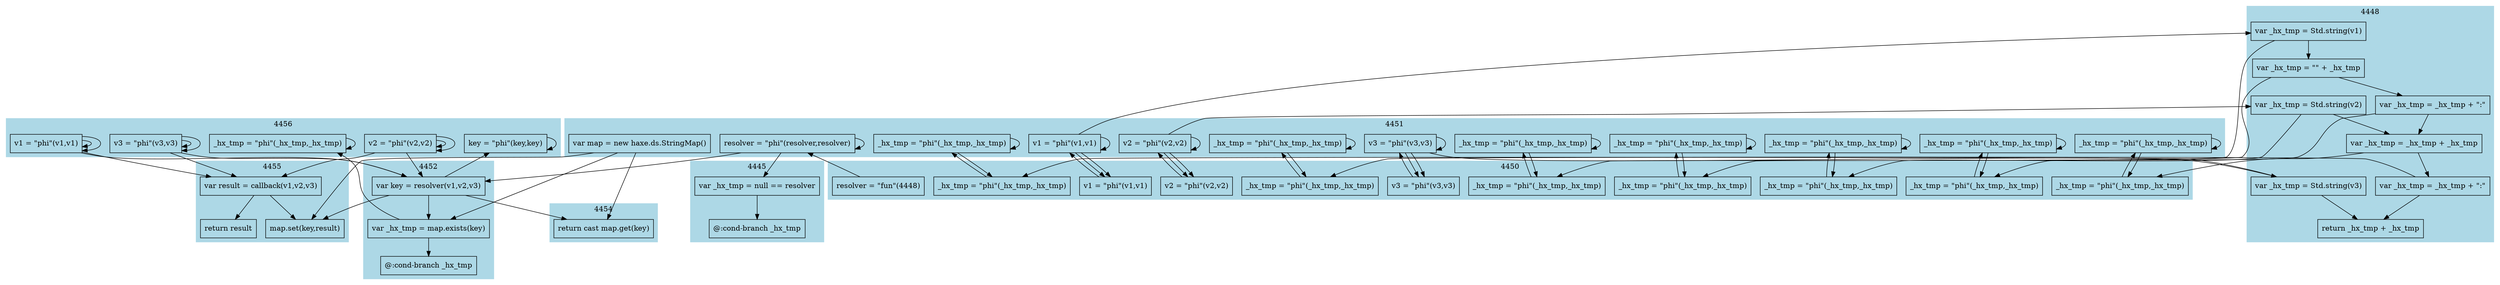 digraph graphname {
e4451_true_0 -> e4451_true_0;
e4451_true_0 -> e4445_false_0;
e4451_true_1 -> e4450_true_0;
e4451_true_1 -> e4448_false_0;
e4451_true_1 -> e4450_true_0;
e4451_true_1 -> e4451_true_1;
e4451_true_2 -> e4450_true_1;
e4451_true_2 -> e4448_false_3;
e4451_true_2 -> e4450_true_1;
e4451_true_2 -> e4451_true_2;
e4451_true_3 -> e4450_true_2;
e4451_true_3 -> e4448_false_6;
e4451_true_3 -> e4450_true_2;
e4451_true_3 -> e4451_true_3;
e4451_true_4 -> e4450_true_3;
e4451_true_4 -> e4451_true_4;
e4451_true_5 -> e4450_true_4;
e4451_true_5 -> e4451_true_5;
e4451_true_6 -> e4450_true_5;
e4451_true_6 -> e4451_true_6;
e4451_true_7 -> e4450_true_6;
e4451_true_7 -> e4451_true_7;
e4451_true_8 -> e4450_true_7;
e4451_true_8 -> e4451_true_8;
e4451_true_9 -> e4450_true_8;
e4451_true_9 -> e4451_true_9;
e4451_true_10 -> e4450_true_9;
e4451_true_10 -> e4451_true_10;
e4456_true_0 -> e4455_false_0;
e4456_true_0 -> e4456_true_0;
e4456_true_0 -> e4452_false_0;
e4456_true_0 -> e4456_true_0;
e4456_true_1 -> e4455_false_0;
e4456_true_1 -> e4456_true_1;
e4456_true_1 -> e4452_false_0;
e4456_true_1 -> e4456_true_1;
e4456_true_2 -> e4455_false_0;
e4456_true_2 -> e4456_true_2;
e4456_true_2 -> e4452_false_0;
e4456_true_2 -> e4456_true_2;
e4456_true_3 -> e4456_true_3;
e4456_true_4 -> e4456_true_4;
e4445_false_0 -> e4445_false_1;
e4448_false_0 -> e4450_true_3;
e4448_false_0 -> e4448_false_1;
e4448_false_1 -> e4450_true_4;
e4448_false_1 -> e4448_false_2;
e4448_false_2 -> e4450_true_5;
e4448_false_2 -> e4448_false_4;
e4448_false_3 -> e4450_true_6;
e4448_false_3 -> e4448_false_4;
e4448_false_4 -> e4450_true_7;
e4448_false_4 -> e4448_false_5;
e4448_false_5 -> e4450_true_8;
e4448_false_5 -> e4448_false_7;
e4448_false_6 -> e4450_true_9;
e4448_false_6 -> e4448_false_7;
e4450_true_0 -> e4451_true_1;
e4450_true_1 -> e4451_true_2;
e4450_true_2 -> e4451_true_3;
e4450_true_3 -> e4451_true_4;
e4450_true_4 -> e4451_true_5;
e4450_true_5 -> e4451_true_6;
e4450_true_6 -> e4451_true_7;
e4450_true_7 -> e4451_true_8;
e4450_true_8 -> e4451_true_9;
e4450_true_9 -> e4451_true_10;
e4450_false_0 -> e4451_true_0;
e4451_true_0 -> e4452_false_0;
e4451_false_0 -> e4455_false_1;
e4451_false_0 -> e4454_false_0;
e4451_false_0 -> e4452_false_1;
e4452_false_0 -> e4455_false_1;
e4452_false_0 -> e4456_true_3;
e4452_false_0 -> e4454_false_0;
e4452_false_0 -> e4452_false_1;
e4452_false_1 -> e4456_true_4;
e4452_false_1 -> e4452_false_2;
e4455_false_0 -> e4455_false_2;
e4455_false_0 -> e4455_false_1;
subgraph cluster_4456 {
label=4456;
style=filled;
color=lightblue;
e4456_true_4[shape=box,label="_hx_tmp = \"phi\"(_hx_tmp,_hx_tmp)"];
e4456_true_3[shape=box,label="key = \"phi\"(key,key)"];
e4456_true_2[shape=box,label="v3 = \"phi\"(v3,v3)"];
e4456_true_1[shape=box,label="v2 = \"phi\"(v2,v2)"];
e4456_true_0[shape=box,label="v1 = \"phi\"(v1,v1)"];
}
subgraph cluster_4455 {
label=4455;
style=filled;
color=lightblue;
e4455_false_2[shape=box,label="return result"];
e4455_false_1[shape=box,label="map.set(key,result)"];
e4455_false_0[shape=box,label="var result = callback(v1,v2,v3)"];
}
subgraph cluster_4454 {
label=4454;
style=filled;
color=lightblue;
e4454_false_0[shape=box,label="return cast map.get(key)"];
}
subgraph cluster_4452 {
label=4452;
style=filled;
color=lightblue;
e4452_false_2[shape=box,label="@:cond-branch _hx_tmp"];
e4452_false_1[shape=box,label="var _hx_tmp = map.exists(key)"];
e4452_false_0[shape=box,label="var key = resolver(v1,v2,v3)"];
}
subgraph cluster_4451 {
label=4451;
style=filled;
color=lightblue;
e4451_false_0[shape=box,label="var map = new haxe.ds.StringMap()"];
e4451_true_10[shape=box,label="_hx_tmp = \"phi\"(_hx_tmp,_hx_tmp)"];
e4451_true_9[shape=box,label="_hx_tmp = \"phi\"(_hx_tmp,_hx_tmp)"];
e4451_true_8[shape=box,label="_hx_tmp = \"phi\"(_hx_tmp,_hx_tmp)"];
e4451_true_7[shape=box,label="_hx_tmp = \"phi\"(_hx_tmp,_hx_tmp)"];
e4451_true_6[shape=box,label="_hx_tmp = \"phi\"(_hx_tmp,_hx_tmp)"];
e4451_true_5[shape=box,label="_hx_tmp = \"phi\"(_hx_tmp,_hx_tmp)"];
e4451_true_4[shape=box,label="_hx_tmp = \"phi\"(_hx_tmp,_hx_tmp)"];
e4451_true_3[shape=box,label="v3 = \"phi\"(v3,v3)"];
e4451_true_2[shape=box,label="v2 = \"phi\"(v2,v2)"];
e4451_true_1[shape=box,label="v1 = \"phi\"(v1,v1)"];
e4451_true_0[shape=box,label="resolver = \"phi\"(resolver,resolver)"];
}
subgraph cluster_4450 {
label=4450;
style=filled;
color=lightblue;
e4450_false_0[shape=box,label="resolver = \"fun\"(4448)"];
e4450_true_9[shape=box,label="_hx_tmp = \"phi\"(_hx_tmp,_hx_tmp)"];
e4450_true_8[shape=box,label="_hx_tmp = \"phi\"(_hx_tmp,_hx_tmp)"];
e4450_true_7[shape=box,label="_hx_tmp = \"phi\"(_hx_tmp,_hx_tmp)"];
e4450_true_6[shape=box,label="_hx_tmp = \"phi\"(_hx_tmp,_hx_tmp)"];
e4450_true_5[shape=box,label="_hx_tmp = \"phi\"(_hx_tmp,_hx_tmp)"];
e4450_true_4[shape=box,label="_hx_tmp = \"phi\"(_hx_tmp,_hx_tmp)"];
e4450_true_3[shape=box,label="_hx_tmp = \"phi\"(_hx_tmp,_hx_tmp)"];
e4450_true_2[shape=box,label="v3 = \"phi\"(v3,v3)"];
e4450_true_1[shape=box,label="v2 = \"phi\"(v2,v2)"];
e4450_true_0[shape=box,label="v1 = \"phi\"(v1,v1)"];
}
subgraph cluster_4448 {
label=4448;
style=filled;
color=lightblue;
e4448_false_7[shape=box,label="return _hx_tmp + _hx_tmp"];
e4448_false_6[shape=box,label="var _hx_tmp = Std.string(v3)"];
e4448_false_5[shape=box,label="var _hx_tmp = _hx_tmp + \":\""];
e4448_false_4[shape=box,label="var _hx_tmp = _hx_tmp + _hx_tmp"];
e4448_false_3[shape=box,label="var _hx_tmp = Std.string(v2)"];
e4448_false_2[shape=box,label="var _hx_tmp = _hx_tmp + \":\""];
e4448_false_1[shape=box,label="var _hx_tmp = \"\" + _hx_tmp"];
e4448_false_0[shape=box,label="var _hx_tmp = Std.string(v1)"];
}
subgraph cluster_4445 {
label=4445;
style=filled;
color=lightblue;
e4445_false_1[shape=box,label="@:cond-branch _hx_tmp"];
e4445_false_0[shape=box,label="var _hx_tmp = null == resolver"];
}
}
